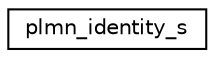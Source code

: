 digraph "Graphical Class Hierarchy"
{
 // LATEX_PDF_SIZE
  edge [fontname="Helvetica",fontsize="10",labelfontname="Helvetica",labelfontsize="10"];
  node [fontname="Helvetica",fontsize="10",shape=record];
  rankdir="LR";
  Node0 [label="plmn_identity_s",height=0.2,width=0.4,color="black", fillcolor="white", style="filled",URL="$structplmn__identity__s.html",tooltip=" "];
}
